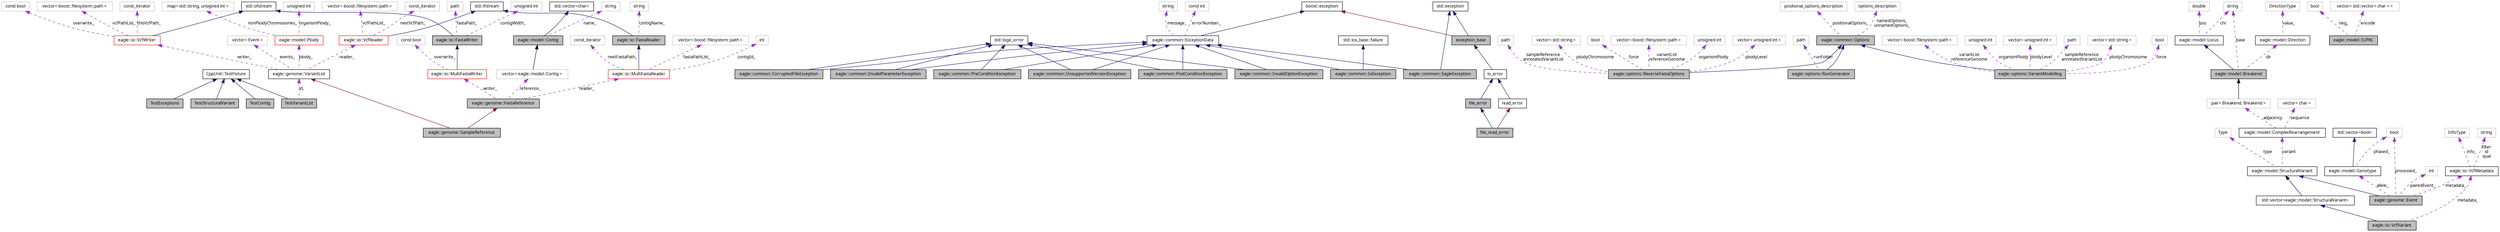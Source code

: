 strict digraph root {
	graph [bb="0,0,5816,544"];
	node [label="\N", fontname="FreeSans.ttf", fontsize=10, shape=record];
	edge [fontname="FreeSans.ttf", fontsize=10, labelfontname="FreeSans.ttf", labelfontsize=10];
	graph [bb="0,0,2966,1480"];
	subgraph G_cc_0 {
		graph [bb=""];
		Node1_0 [label=TestContig, color=black, fillcolor=grey75, fontcolor=black, height="0.30556", pos="1768.5,657", rects="1735.5,646.5,1800.9,667.5", style=filled, width="0.91667"];
		Node2_0 [label="CppUnit::TestFixture", URL="$classCppUnit_1_1TestFixture.html", color=black, height="0.30556", pos="1687.5,727", rects="1632.5,716.5,1741.6,737.5", width="1.5278"];
		Node1_1 [label=TestExceptions, color=black, fillcolor=grey75, fontcolor=black, height="0.30556", pos="1541.5,657", rects="1498,646.5,1584.7,667.5", style=filled, width="1.2083"];
		Node1_2 [label=TestStructuralVariant, color=black, fillcolor=grey75, fontcolor=black, height="0.30556", pos="1660.5,657", rects="1603.5,646.5,1717.1,667.5", style=filled, width="1.5833"];
		Node1_3 [label=TestVariantList, color=black, fillcolor=grey75, fontcolor=black, height="0.30556", pos="1861.5,657", rects="1820,646.5,1902.8,667.5", style=filled, width="1.1528"];
		Node3_3 [label="eagle::genome::VariantList", URL="$classeagle_1_1genome_1_1VariantList.html", color=black, height="0.30556", pos="1861.5,727", rects="1788.5,716.5,1933.9,737.5", width="2.0278"];
		Node1_16 [label="eagle::genome::SampleReference", color=black, fillcolor=grey75, fontcolor=black, height="0.30556", pos="2176.5,587", rects="2084.5,576.5,2267.9,597.5", style=filled, width="2.5556"];
		Node5_3 [label="eagle::io::VcfReader", URL="$classeagle_1_1io_1_1VcfReader.html", color=red, height="0.30556", pos="2015.5,807", rects="1957,796.5,2073.3,817.5", width="1.625"];
		Node6_3 [label="vector\< Event \>", color=grey75, height="0.30556", pos="1737.5,807", rects="1690,796.5,1784.6,817.5", width="1.3194"];
		Node7_3 [label="eagle::model::Ploidy", URL="$classeagle_1_1model_1_1Ploidy.html", color=red, height="0.30556", pos="1861.5,807", rects="1804,796.5,1918.3,817.5", width="1.5972"];
		Node8_3 [label="eagle::io::VcfWriter", URL="$classeagle_1_1io_1_1VcfWriter.html", color=red, height="0.30556", pos="1475.5,807", rects="1420.5,796.5,1529.6,817.5", width="1.5278"];
		Node1_15 [label="eagle::genome::FastaReference", color=black, fillcolor=grey75, fontcolor=black, height="0.30556", pos="2357.5,657", rects="2271.5,646.5,2443,667.5", style=filled, width="2.3889"];
		Node3_15 [label="eagle::io::MultiFastaWriter", URL="$classeagle_1_1io_1_1MultiFastaWriter.html", color=red, height="0.30556", pos="2240.5,727", rects="2170.5,716.5,2309.9,737.5", width="1.9444"];
		Node7_15 [label="vector\< eagle::model::Contig \>", color=grey75, height="0.30556", pos="2414.5,727", rects="2329.5,716.5,2499.2,737.5", width="2.3611"];
		Node8_15 [label="eagle::io::MultiFastaReader", URL="$classeagle_1_1io_1_1MultiFastaReader.html", color=red, height="0.30556", pos="2659.5,727", rects="2586.5,716.5,2732.1,737.5", width="2.0278"];
		Node1_18 [label="eagle::io::FastaReader", color=black, fillcolor=grey75, fontcolor=black, height="0.30556", pos="2659.5,807", rects="2597,796.5,2721.4,817.5", style=filled, width="1.7361"];
		Node2_18 [label="std::ifstream", URL="$classstd_1_1ifstream.html", color=black, height="0.30556", pos="2309.5,887", rects="2270.5,876.5,2348.5,897.5", width="1.0833"];
		Node4_18 [label=string, color=grey75, height="0.30556", pos="2676.5,887", rects="2655,876.5,2697.8,897.5", width="0.59722"];
		Node1_19 [label="eagle::io::FastaWriter", color=black, fillcolor=grey75, fontcolor=black, height="0.30556", pos="2240.5,807", rects="2181.5,796.5,2298.7,817.5", style=filled, width="1.6389"];
		Node2_19 [label="std::ofstream", URL="$classstd_1_1ofstream.html", color=black, height="0.30556", pos="1765.5,887", rects="1724.5,876.5,1805.7,897.5", width="1.1389"];
		Node4_19 [label=path, color=grey75, height="0.30556", pos="2233.5,887", rects="2214.5,876.5,2251.7,897.5", width="0.52778"];
		Node5_19 [label="unsigned int", color=grey75, height="0.30556", pos="2403.5,887", rects="2366.5,876.5,2439.7,897.5", width="1.0278"];
		Node3_20 [label="vector\< boost::filesystem::path \>", color=grey75, height="0.30556", pos="2830.5,807", rects="2740.5,796.5,2919.9,817.5", width="2.5"];
		Node4_20 [label=int, color=grey75, height="0.30556", pos="2952.5,807", rects="2939,796.5,2965.6,817.5", width="0.375"];
		Node5_20 [label=const_iterator, color=grey75, height="0.30556", pos="2537.5,807", rects="2496.5,796.5,2578.5,817.5", width="1.1389"];
		Node4_21 [label="const bool", color=grey75, height="0.30556", pos="2129.5,807", rects="2096.5,796.5,2161.9,817.5", width="0.91667"];
		Node4_23 [label="vector\< boost::filesystem::path \>", color=grey75, height="0.30556", pos="2006.5,887", rects="1916.5,876.5,2095.9,897.5", width="2.5"];
		Node5_23 [label=const_iterator, color=grey75, height="0.30556", pos="2155.5,887", rects="2114.5,876.5,2196.5,897.5", width="1.1389"];
		Node4_25 [label="const bool", color=grey75, height="0.30556", pos="1185.5,887", rects="1152.5,876.5,1217.9,897.5", width="0.91667"];
		Node5_25 [label="vector\< boost::filesystem::path \>", color=grey75, height="0.30556", pos="1326.5,887", rects="1236.5,876.5,1415.9,897.5", width="2.5"];
		Node6_25 [label=const_iterator, color=grey75, height="0.30556", pos="1475.5,887", rects="1434.5,876.5,1516.5,897.5", width="1.1389"];
		Node1_27 [label="eagle::model::Contig", color=black, fillcolor=grey75, fontcolor=black, height="0.30556", pos="2418.5,807", rects="2359.5,796.5,2476.9,817.5", style=filled, width="1.6389"];
		Node2_27 [label="std::vector\<char\>", URL="$classstd_1_1vector.html", color=black, height="0.30556", pos="2511.5,887", rects="2459,876.5,2563.7,897.5", width="1.4583"];
		Node3_27 [label=string, color=grey75, height="0.30556", pos="2604.5,887", rects="2583,876.5,2625.8,897.5", width="0.59722"];
		Node2_30 [label="map\< std::string, unsigned int \>", color=grey75, height="0.30556", pos="1620.5,887", rects="1535,876.5,1705.7,897.5", width="2.375"];
		Node3_30 [label="unsigned int", color=grey75, height="0.30556", pos="1861.5,887", rects="1824.5,876.5,1897.7,897.5", width="1.0278"];
		Node2_0 -> Node1_0 [color=midnightblue, dir=back, pos="s,1698.4,716.83 1706.1,710.38 1722.1,696.96 1744.6,678.07 1757.8,667.03", style=solid];
		Node2_0 -> Node1_1 [color=midnightblue, dir=back, pos="s,1668.1,716.97 1658.9,712.69 1630,699.23 1586.1,678.77 1561,667.07", style=solid];
		Node2_0 -> Node1_2 [color=midnightblue, dir=back, pos="s,1683.9,716.83 1680.1,707.34 1674.9,694.23 1668.2,677.26 1664.1,667.03", style=solid];
		Node2_0 -> Node1_3 [color=midnightblue, dir=back, pos="s,1710.6,716.97 1720.2,713.22 1754.6,699.76 1808,678.92 1838.3,667.07", style=solid];
		Node3_3 -> Node1_3 [color=darkorchid3, dir=back, label=VL, lp="1868,692", pos="s,1861.5,716.83 1861.5,706.56 1861.5,693.56 1861.5,677.06 1861.5,667.03", style=dashed];
		Node3_3 -> Node1_16 [color=firebrick4, dir=back, pos="s,1882.2,716.95 1891.6,712.8 1955.2,684.97 2101.5,620.86 2155.8,597.09", style=solid];
		Node5_3 -> Node3_3 [color=darkorchid3, dir=back, label=reader_, lp="1976,767", pos="s,1997.5,796.9 1988.5,792.31 1957.1,776.41 1906.2,750.63 1879.3,737.04", style=dashed];
		Node6_3 -> Node3_3 [color=darkorchid3, dir=back, label=events_, lp="1833.5,767", pos="s,1752.2,796.75 1760.9,791.31 1786.3,775.33 1826.1,750.3 1847.2,737", style=dashed];
		Node7_3 -> Node3_3 [color=darkorchid3, dir=back, label=ploidy_, lp="1878.5,767", pos="s,1861.5,796.75 1861.5,786.51 1861.5,770.77 1861.5,749.32 1861.5,737.24", style=dashed];
		Node8_3 -> Node3_3 [color=darkorchid3, dir=back, label=writer_, lp="1731,767", pos="s,1520.2,796.98 1530.1,794.96 1607.1,779.41 1745.9,751.36 1817,737", style=dashed];
		Node1_15 -> Node1_16 [color=firebrick4, dir=back, pos="s,2333.5,646.97 2323.9,643.39 2288.1,629.94 2232.3,608.97 2200.6,597.07", style=solid];
		Node3_15 -> Node1_15 [color=darkorchid3, dir=back, label=writer_, lp="2323,692", pos="s,2256.3,716.83 2265.2,711.65 2288.4,698.18 2322.4,678.43 2342,667.03", style=dashed];
		Node7_15 -> Node1_15 [color=darkorchid3, dir=back, label=reference_, lp="2416,692", pos="s,2406.8,716.83 2400.1,708.88 2389,695.58 2374,677.67 2365.1,667.03", style=dashed];
		Node8_15 -> Node1_15 [color=darkorchid3, dir=back, label=reader_, lp="2546,692", pos="s,2619.4,716.97 2609.5,714.74 2550.2,701.39 2452.5,679.38 2397.8,667.07", style=dashed];
		Node1_18 -> Node8_15 [color=midnightblue, dir=back, pos="s,2659.5,796.75 2659.5,786.51 2659.5,770.77 2659.5,749.32 2659.5,737.24", style=solid];
		Node2_18 -> Node5_3 [color=midnightblue, dir=back, pos="s,2284.2,876.93 2274.5,873.47 2238.2,860.59 2183.9,841.64 2162.5,836 2133.2,828.28 2100.2,821.78 2072.8,817", style=solid];
		Node2_18 -> Node1_18 [color=midnightblue, dir=back, pos="s,2348.7,877.41 2358.9,876.03 2458.4,863.54 2489.9,888.87 2581.5,858 2608,849.06 2634.5,829.17 2648.8,817.35", style=solid];
		Node4_18 -> Node1_18 [color=darkorchid3, dir=back, label=contigName_, lp="2702.5,847", pos="s,2674.5,876.75 2672.4,866.97 2668.9,851.19 2664.2,829.43 2661.5,817.24", style=dashed];
		Node1_19 -> Node3_15 [color=midnightblue, dir=back, pos="s,2240.5,796.75 2240.5,786.51 2240.5,770.77 2240.5,749.32 2240.5,737.24", style=solid];
		Node2_19 -> Node8_3 [color=midnightblue, dir=back, pos="s,1732,876.98 1722,874.29 1663.8,858.64 1561.9,831.24 1509.2,817.06", style=solid];
		Node2_19 -> Node1_19 [color=midnightblue, dir=back, pos="s,1806.6,877.28 1816.7,876.17 1907.6,867.48 2095.2,881.85 2166.5,858 2192.4,849.35 2217.7,828.96 2230.9,817.06", style=solid];
		Node4_19 -> Node1_19 [color=darkorchid3, dir=back, label=fastaPath_, lp="2263.5,847", pos="s,2234.3,876.75 2235.2,866.51 2236.7,850.77 2238.6,829.32 2239.7,817.24", style=dashed];
		Node5_19 -> Node1_19 [color=darkorchid3, dir=back, label=contigWidth_, lp="2372.5,847", pos="s,2384.5,876.9 2375.3,872.51 2342.1,856.63 2287.9,830.69 2259.4,817.04", style=dashed];
		Node3_20 -> Node8_15 [color=darkorchid3, dir=back, label=fastaPathList_, lp="2798,767", pos="s,2810.5,796.9 2801.4,792.72 2766.6,776.85 2709.4,750.75 2679.3,737.04", style=dashed];
		Node4_20 -> Node8_15 [color=darkorchid3, dir=back, label=contigId_, lp="2916,767", pos="s,2938.4,798.67 2929.3,794.15 2905.9,782.71 2868.6,765.74 2834.5,756 2814.5,750.29 2767,742.81 2726.4,737.02", style=dashed];
		Node5_20 -> Node8_15 [color=darkorchid3, dir=back, label=nextFastaPath_, lp="2620,767", pos="s,2544.1,796.66 2550.5,788.5 2559.2,777.89 2571.3,764.76 2584.5,756 2596.9,747.77 2612,741.52 2625.4,737.05", style=dashed];
		Node4_21 -> Node3_15 [color=darkorchid3, dir=back, label=overwrite_, lp="2211,767", pos="s,2138.4,796.72 2145.7,789.45 2156.4,779.07 2171.1,765.85 2185.5,756 2196.2,748.68 2209.1,742.03 2219.7,737.04", style=dashed];
		Node4_23 -> Node5_3 [color=darkorchid3, dir=back, label=vcfPathList_, lp="2041.5,847", pos="s,2007.6,876.75 2008.8,866.51 2010.6,850.77 2013,829.32 2014.4,817.24", style=dashed];
		Node5_23 -> Node5_3 [color=darkorchid3, dir=back, label=nextVcfPath_, lp="2130.5,847", pos="s,2133.3,876.88 2124.2,872.63 2115.6,868.42 2106.5,863.43 2098.5,858 2086.6,849.84 2086.5,844.08 2074.5,836 2063.3,828.47 2049.8\
,821.89 2038.5,817", style=dashed];
		Node4_25 -> Node8_3 [color=darkorchid3, dir=back, label=overwrite_, lp="1346,847", pos="s,1206.6,876.85 1215.9,872.97 1243,861.82 1283.8,846.03 1320.5,836 1353,827.14 1390,820.33 1419.7,815.64", style=dashed];
		Node5_25 -> Node8_3 [color=darkorchid3, dir=back, label=vcfPathList_, lp="1442.5,847", pos="s,1341.3,876.88 1350.2,871.55 1367.5,861.2 1391.7,847.18 1413.5,836 1426.8,829.22 1442,822.33 1454,817.08", style=dashed];
		Node6_25 -> Node8_3 [color=darkorchid3, dir=back, label=thisVcfPath_, lp="1505,847", pos="s,1475.5,876.75 1475.5,866.51 1475.5,850.77 1475.5,829.32 1475.5,817.24", style=dashed];
		Node1_27 -> Node7_15 [dir=back, pos="s,2418,796.75 2417.5,786.51 2416.7,770.77 2415.6,749.32 2415,737.24"];
		Node2_27 -> Node1_27 [color=midnightblue, dir=back, pos="s,2505.2,876.62 2499.3,868.36 2491.5,858.08 2480.9,845.34 2469.5,836 2460.3,828.44 2448.7,821.9 2438.9,817.05", style=solid];
		Node3_27 -> Node1_27 [color=darkorchid3, dir=back, label=name_, lp="2560.5,847", pos="s,2585.6,876.9 2576.5,872.57 2554.4,862.16 2522.7,847.6 2494.5,836 2478.1,829.27 2459.4,822.38 2444.7,817.12", style=dashed];
		Node2_30 -> Node7_3 [color=darkorchid3, dir=back, label=nonPloidyChromosomes_, lp="1796,847", pos="s,1638.2,876.91 1647.3,872.47 1670,861.41 1703.8,846.02 1734.5,836 1758.8,828.09 1786.3,821.71 1809.6,817.05", style=dashed];
		Node3_30 -> Node7_3 [color=darkorchid3, dir=back, label=organismPloidy_, lp="1901,847", pos="s,1861.5,876.75 1861.5,866.51 1861.5,850.77 1861.5,829.32 1861.5,817.24", style=dashed];
	}
	subgraph G_cc_1 {
		graph [bb=""];
		Node1_4 [label="eagle::common::CorruptedFileException", color=black, fillcolor=grey75, fontcolor=black, height="0.30556", pos="335.5,367", rects="230.5,356.5,440.36,377.5", style=filled, width="2.9167"];
		Node2_4 [label="std::logic_error", URL="$classstd_1_1logic__error.html", color=black, height="0.30556", pos="681.5,447", rects="637,436.5,725.65,457.5", width="1.2361"];
		Node1_7 [label="eagle::common::InvalidOptionException", color=black, fillcolor=grey75, fontcolor=black, height="0.30556", pos="1299.5,367", rects="1194.5,356.5,1404.4,377.5", style=filled, width="2.9167"];
		Node1_8 [label="eagle::common::InvalidParameterException", color=black, fillcolor=grey75, fontcolor=black, height="0.30556", pos="835.5,367", rects="721.5,356.5,949.11,377.5", style=filled, width="3.1667"];
		Node1_11 [label="eagle::common::PostConditionException", color=black, fillcolor=grey75, fontcolor=black, height="0.30556", pos="105.5,367", rects="0,356.5,210.99,377.5", style=filled, width="2.9306"];
		Node1_12 [label="eagle::common::PreConditionException", color=black, fillcolor=grey75, fontcolor=black, height="0.30556", pos="1071.5,367", rects="967.5,356.5,1174.6,377.5", style=filled, width="2.8889"];
		Node1_13 [label="eagle::common::UnsupportedVersionException", color=black, fillcolor=grey75, fontcolor=black, height="0.30556", pos="581.5,367", rects="459.5,356.5,702.56,377.5", style=filled, width="3.3889"];
		Node3_4 [label="eagle::common::ExceptionData", URL="$classeagle_1_1common_1_1ExceptionData.html", color=black, height="0.30556", pos="1071.5,447", rects="986,436.5,1156.6,457.5", width="2.375"];
		Node1_5 [label="eagle::common::EagleException", color=black, fillcolor=grey75, fontcolor=black, height="0.30556", pos="1685.5,367", rects="1598.5,356.5,1772,377.5", style=filled, width="2.4167"];
		Node1_9 [label="eagle::common::IoException", color=black, fillcolor=grey75, fontcolor=black, height="0.30556", pos="1501.5,367", rects="1423.5,356.5,1578.6,377.5", style=filled, width="2.1667"];
		Node4_4 [label="boost::exception", URL="$classboost_1_1exception.html", color=black, height="0.30556", pos="1400.5,527", rects="1352,516.5,1448.1,537.5", width="1.3472"];
		Node1_38 [label=exception_base, color=black, fillcolor=grey75, fontcolor=black, height="0.30556", pos="1759.5,447", rects="1713.5,436.5,1805.1,457.5", style=filled, width="1.2778"];
		Node5_4 [label="const int", color=grey75, height="0.30556", pos="1107.5,527", rects="1079.5,516.5,1134.7,537.5", width="0.77778"];
		Node6_4 [label=string, color=grey75, height="0.30556", pos="1034.5,527", rects="1013,516.5,1055.8,537.5", width="0.59722"];
		Node2_5 [label="std::exception", URL="$classstd_1_1exception.html", color=black, height="0.30556", pos="1709.5,527", rects="1667.5,516.5,1750.6,537.5", width="1.1667"];
		Node2_9 [label="std::ios_base::failure", URL="$classstd_1_1ios__base_1_1failure.html", color=black, height="0.30556", pos="1501.5,447", rects="1442.5,436.5,1559.8,457.5", width="1.6389"];
		Node2_39 [label=io_error, URL="$structio__error.html", color=black, height="0.30556", pos="1817.5,367", rects="1791,356.5,1843.2,377.5", width="0.73611"];
		Node1_39 [label=file_error, color=black, fillcolor=grey75, fontcolor=black, height="0.30556", pos="1770.5,297", rects="1741,286.5,1799.8,307.5", style=filled, width="0.81944"];
		Node1_40 [label=file_read_error, color=black, fillcolor=grey75, fontcolor=black, height="0.30556", pos="1801.5,227", rects="1758.5,216.5,1844.5,237.5", style=filled, width="1.1944"];
		Node4_40 [label=read_error, URL="$structread__error.html", color=black, height="0.30556", pos="1851.5,297", rects="1818.5,286.5,1884.1,307.5", width="0.91667"];
		Node2_4 -> Node1_4 [color=midnightblue, dir=back, pos="s,641.5,436.98 631.7,434.77 562.5,419.18 438.9,391.3 375.4,377", style=solid];
		Node2_4 -> Node1_7 [color=midnightblue, dir=back, pos="s,726.2,440.36 736.3,439.09 848.2,424.96 1103.4,392.76 1228.1,377.01", style=solid];
		Node2_4 -> Node1_8 [color=midnightblue, dir=back, pos="s,699.5,436.9 708.5,432.31 739.9,416.41 790.8,390.63 817.6,377.04", style=solid];
		Node2_4 -> Node1_11 [color=midnightblue, dir=back, pos="s,636.8,440.41 626.9,439.15 582.8,433.58 519.1,425.45 463.5,418 360.1,404.14 240,387.19 168.5,377.02", style=solid];
		Node2_4 -> Node1_12 [color=midnightblue, dir=back, pos="s,726.2,437.05 736.3,435.04 813.9,419.52 954.4,391.41 1026.4,377.02", style=solid];
		Node2_4 -> Node1_13 [color=midnightblue, dir=back, pos="s,669.6,436.75 661.6,430.46 641.1,414.45 609.8,390.06 593,377", style=solid];
		Node3_4 -> Node1_4 [color=midnightblue, dir=back, pos="s,985.8,438.76 975.4,437.86 914.9,432.58 835.1,425.33 764.5,418 639,404.97 493.2,387.47 407.9,377", style=solid];
		Node3_4 -> Node1_7 [color=midnightblue, dir=back, pos="s,1098.1,436.9 1107.7,433.62 1153.8,417.86 1232.2,391.01 1273.1,377.04", style=solid];
		Node3_4 -> Node1_8 [color=midnightblue, dir=back, pos="s,1044,436.9 1034.3,433.72 986.7,417.97 905.2,391.04 862.9,377.04", style=solid];
		Node3_4 -> Node1_11 [color=midnightblue, dir=back, pos="s,985.7,443.02 975.6,442.62 875,438.62 712.4,430.81 572.5,418 495.3,410.94 476.5,404.56 399.5,396 336.2,388.96 265.1,382.16 208.6\
,377.02", style=solid];
		Node3_4 -> Node1_12 [color=midnightblue, dir=back, pos="s,1071.5,436.75 1071.5,426.51 1071.5,410.77 1071.5,389.32 1071.5,377.24", style=solid];
		Node3_4 -> Node1_13 [color=midnightblue, dir=back, pos="s,1014.8,436.98 1004.8,435.39 907.7,419.93 729.1,391.49 638.1,377", style=solid];
		Node3_4 -> Node1_5 [color=midnightblue, dir=back, pos="s,1146.3,437 1156.5,435.76 1199.6,430.53 1252.9,424.01 1300.5,418 1411.5,404.01 1540.4,387.14 1617.4,377.01", style=solid];
		Node3_4 -> Node1_9 [color=midnightblue, dir=back, pos="s,1121.2,436.98 1131.3,435.15 1216.8,419.64 1372.4,391.42 1451.9,377", style=solid];
		Node4_4 -> Node3_4 [color=midnightblue, dir=back, pos="s,1362.4,516.98 1352.3,514.58 1286.4,498.95 1169.5,471.24 1109.5,457", style=solid];
		Node4_4 -> Node1_38 [color=firebrick4, dir=back, pos="s,1442,516.98 1452.2,514.77 1523.9,499.18 1652.2,471.3 1718.1,457", style=solid];
		Node1_38 -> Node2_39 [color=midnightblue, dir=back, pos="s,1766.4,436.75 1772.6,428.32 1784.4,412.45 1801.3,389.78 1810.6,377.24", style=solid];
		Node5_4 -> Node3_4 [color=darkorchid3, dir=back, label=errorNumber_, lp="1129,487", pos="s,1103.6,516.72 1099.6,507.48 1095.5,498.02 1090.4,486.34 1085.5,476 1082.5,469.7 1079,462.7 1076.3,457.28", style=dashed];
		Node6_4 -> Node3_4 [color=darkorchid3, dir=back, label=message_, lp="1056.5,487", pos="s,1031.3,516.93 1028.9,506.99 1027.1,497.22 1026.6,485.42 1031.5,476 1035.7,467.88 1043.5,461.63 1051.1,457.11", style=dashed];
		Node2_5 -> Node1_5 [color=midnightblue, dir=back, pos="s,1708.1,516.59 1706.5,506.41 1701.3,472.05 1690.7,402.18 1686.9,377.16", style=solid];
		Node2_5 -> Node1_38 [color=midnightblue, dir=back, pos="s,1715.4,516.75 1720.8,508.32 1731,492.45 1745.5,469.78 1753.6,457.24", style=solid];
		Node2_9 -> Node1_9 [color=midnightblue, dir=back, pos="s,1501.5,436.75 1501.5,426.51 1501.5,410.77 1501.5,389.32 1501.5,377.24", style=solid];
		Node2_39 -> Node1_39 [color=midnightblue, dir=back, pos="s,1811.2,356.83 1805.4,348.5 1796.2,335.24 1784,317.56 1776.7,307.03", style=solid];
		Node2_39 -> Node4_40 [color=midnightblue, dir=back, pos="s,1822.1,356.83 1826.6,347.73 1833.2,334.56 1841.8,317.36 1847,307.03", style=solid];
		Node1_39 -> Node1_40 [color=midnightblue, dir=back, pos="s,1774.7,286.83 1778.8,277.73 1784.8,264.56 1792.7,247.36 1797.4,237.03", style=solid];
		Node4_40 -> Node1_40 [color=firebrick4, dir=back, pos="s,1844.8,286.83 1838.6,278.5 1828.9,265.24 1815.9,247.56 1808.1,237.03", style=solid];
	}
	subgraph G_cc_2 {
		graph [bb=""];
		Node1_10 [label="eagle::common::Options", color=black, fillcolor=grey75, fontcolor=black, height="0.30556", pos="2054.5,91", rects="1985.5,80.5,2123.4,101.5", style=filled, width="1.9167"];
		Node1_32 [label="eagle::options::ReverseFastaOptions", color=black, fillcolor=grey75, fontcolor=black, height="0.30556", pos="1585.5,11", rects="1489,0.5,1681.6,21.5", style=filled, width="2.6806"];
		Node1_33 [label="eagle::options::RunGenerator", color=black, fillcolor=grey75, fontcolor=black, height="0.30556", pos="1998.5,11", rects="1919,0.5,2077.3,21.5", style=filled, width="2.2083"];
		Node1_34 [label="eagle::options::VariantModelling", color=black, fillcolor=grey75, fontcolor=black, height="0.30556", pos="2494.5,11", rects="2410,0.5,2578.3,21.5", style=filled, width="2.3472"];
		Node3_10 [label=positional_options_description, color=grey75, height="0.30556", pos="1978.5,171", rects="1899,160.5,2057.3,181.5", width="2.2083"];
		Node4_10 [label=options_description, color=grey75, height="0.30556", pos="2130.5,171", rects="2076.5,160.5,2184.4,181.5", width="1.5"];
		Node3_32 [label=path, color=grey75, height="0.30556", pos="1243.5,91", rects="1224.5,80.5,1261.7,101.5", width="0.52778"];
		Node4_32 [label="vector\< std::string \>", color=grey75, height="0.30556", pos="1363.5,91", rects="1306,80.5,1420.3,101.5", width="1.5972"];
		Node5_32 [label=bool, color=grey75, height="0.30556", pos="1458.5,91", rects="1440.5,80.5,1476.3,101.5", width="0.5"];
		Node6_32 [label="vector\< boost::filesystem::path \>", color=grey75, height="0.30556", pos="1585.5,91", rects="1495.5,80.5,1674.9,101.5", width="2.5"];
		Node7_32 [label="unsigned int", color=grey75, height="0.30556", pos="1730.5,91", rects="1693.5,80.5,1766.7,101.5", width="1.0278"];
		Node8_32 [label="vector\< unsigned int \>", color=grey75, height="0.30556", pos="1848.5,91", rects="1785.5,80.5,1910.9,101.5", width="1.75"];
		Node3_33 [label=path, color=grey75, height="0.30556", pos="1948.5,91", rects="1929.5,80.5,1966.7,101.5", width="0.52778"];
		Node3_34 [label=path, color=grey75, height="0.30556", pos="2594.5,91", rects="2575.5,80.5,2612.7,101.5", width="0.52778"];
		Node4_34 [label="vector\< std::string \>", color=grey75, height="0.30556", pos="2692.5,91", rects="2635,80.5,2749.3,101.5", width="1.5972"];
		Node5_34 [label=bool, color=grey75, height="0.30556", pos="2810.5,91", rects="2792.5,80.5,2828.3,101.5", width="0.5"];
		Node6_34 [label="vector\< boost::filesystem::path \>", color=grey75, height="0.30556", pos="2231.5,91", rects="2141.5,80.5,2320.9,101.5", width="2.5"];
		Node7_34 [label="unsigned int", color=grey75, height="0.30556", pos="2376.5,91", rects="2339.5,80.5,2412.7,101.5", width="1.0278"];
		Node8_34 [label="vector\< unsigned int \>", color=grey75, height="0.30556", pos="2494.5,91", rects="2431.5,80.5,2556.9,101.5", width="1.75"];
		Node1_10 -> Node1_32 [color=midnightblue, dir=back, pos="s,2046.7,80.6 2040,72.73 2028.7,59.81 2013.7,43.75 2005.5,40 1977,26.88 1797.4,18.76 1682.5,14.83", style=solid];
		Node1_10 -> Node1_33 [color=midnightblue, dir=back, pos="s,2052.1,80.81 2049.1,71.11 2045.6,61.22 2040.5,49.27 2033.5,40 2027.9,32.55 2019.8,25.93 2012.9,21", style=solid];
		Node1_10 -> Node1_34 [color=midnightblue, dir=back, pos="s,2087,80.94 2096.9,78.29 2138.7,67.09 2204.6,50.42 2262.5,40 2311,31.27 2365.7,24.52 2409.8,19.84", style=solid];
		Node3_10 -> Node1_10 [color=darkorchid3, dir=back, label=positionalOptions_, lp="2064.5,131", pos="s,1985.5,160.72 1991.7,152.75 1999.6,142.79 2010.2,130.24 2020.5,120 2027.3,113.22 2035.7,106.33 2042.4,101.08", style=dashed];
		Node4_10 -> Node1_10 [color=darkorchid3, dir=back, label="namedOptions_\nunnamedOptions_", lp="2166.5,131", pos="s,2128.5,160.84 2125.6,151.2 2122.1,141 2116.7,128.73 2108.5,120 2100.8,111.76 2090.1,105.52 2080.2,101.04", style=dashed];
		Node3_32 -> Node1_32 [color=darkorchid3, dir=back, label="sampleReference\nannotatedVariantList", lp="1332,51", pos="s,1247.9,80.72 1253.1,71.72 1260,60.55 1270.3,47.1 1283.5,40 1317.9,21.48 1413.7,15.02 1488.3,12.87", style=dashed];
		Node4_32 -> Node1_32 [color=darkorchid3, dir=back, label=ploidyChromosome, lp="1456,51", pos="s,1368.9,80.88 1374.7,72.32 1382.7,61.2 1394.5,47.58 1408.5,40 1423.5,31.87 1458,25.57 1492.7,21.03", style=dashed];
		Node5_32 -> Node1_32 [color=darkorchid3, dir=back, label=force, lp="1550.5,51", pos="s,1473.6,80.75 1482.4,75.31 1508.4,59.33 1549.2,34.3 1570.8,21", style=dashed];
		Node6_32 -> Node1_32 [color=darkorchid3, dir=back, label="variantList\nreferenceGenome", lp="1630,51", pos="s,1585.5,80.75 1585.5,70.51 1585.5,54.77 1585.5,33.32 1585.5,21.24", style=dashed];
		Node7_32 -> Node1_32 [color=darkorchid3, dir=back, label=organismPloidy, lp="1743,51", pos="s,1723.4,80.9 1716.9,73.26 1707.2,62.38 1693.3,48.66 1678.5,40 1663.9,31.49 1646.6,25.35 1630.8,21.04", style=dashed];
		Node8_32 -> Node1_32 [color=darkorchid3, dir=back, label=ploidyLevel, lp="1846,51", pos="s,1839.8,80.85 1832.2,73.6 1819.9,62.24 1802.1,47.8 1783.5,40 1752.1,26.78 1715.6,19.58 1682.6,15.73", style=dashed];
		Node3_33 -> Node1_33 [color=darkorchid3, dir=back, label=runFolder, lp="2002.5,51", pos="s,1954.4,80.75 1959.8,72.32 1970,56.45 1984.5,33.78 1992.6,21.24", style=dashed];
		Node3_34 -> Node1_34 [color=darkorchid3, dir=back, label="sampleReference\nannotatedVariantList", lp="2622,51", pos="s,2588.2,80.92 2582.2,72.92 2574.1,62.48 2562.7,49.37 2550.5,40 2540.5,32.31 2528.1,25.83 2517.5,21.06", style=dashed];
		Node4_34 -> Node1_34 [color=darkorchid3, dir=back, label=ploidyChromosome, lp="2734,51", pos="s,2691.2,81 2688.9,71.18 2685.8,60.4 2680.3,47.56 2670.5,40 2655.9,28.76 2616.9,21.92 2579.2,17.81", style=dashed];
		Node5_34 -> Node1_34 [color=darkorchid3, dir=back, label=force, lp="2815.5,51", pos="s,2808.7,80.84 2805.9,70.9 2802.2,60.02 2795.9,47.17 2785.5,40 2753,17.7 2652.9,12.15 2579.1,11.24", style=dashed];
		Node6_34 -> Node1_34 [color=darkorchid3, dir=back, label="variantList\nreferenceGenome", lp="2348,51", pos="s,2241.3,80.89 2249.1,74.31 2262.9,62.89 2283.1,48.06 2303.5,40 2336.9,26.82 2375.7,19.77 2409.6,16.02", style=dashed];
		Node7_34 -> Node1_34 [color=darkorchid3, dir=back, label=organismPloidy, lp="2454,51", pos="s,2381.8,80.99 2387.4,72.45 2394.7,61.8 2405.3,48.63 2417.5,40 2429.3,31.61 2444,25.46 2457.3,21.1", style=dashed];
		Node8_34 -> Node1_34 [color=darkorchid3, dir=back, label=ploidyLevel, lp="2522,51", pos="s,2494.5,80.75 2494.5,70.51 2494.5,54.77 2494.5,33.32 2494.5,21.24", style=dashed];
	}
	subgraph G_cc_3 {
		graph [bb=""];
		Node1_14 [label="eagle::genome::Event", color=black, fillcolor=grey75, fontcolor=black, height="0.30556", pos="883.5,1007", rects="821,996.5,945.2,1017.5", style=filled, width="1.7361"];
		Node2_14 [label="eagle::model::StructuralVariant", URL="$classeagle_1_1model_1_1StructuralVariant.html", color=black, height="0.30556", pos="612.5,1077", rects="529.5,1066.5,695.12,1087.5", width="2.3056"];
		Node2_24 [label="std::vector\<eagle::model::StructuralVariant\>", URL="$classstd_1_1vector.html", color=black, height="0.30556", pos="649.5,1007", rects="532.5,996.5,765.62,1017.5", width="3.25"];
		Node3_14 [label=Type, color=grey75, height="0.30556", pos="471.5,1169", rects="452.5,1158.5,490.05,1179.5", width="0.52778"];
		Node4_14 [label="eagle::model::ComplexRearrangement", URL="$structeagle_1_1model_1_1ComplexRearrangement.html", color=black, height="0.30556", pos="612.5,1169", rects="509.5,1158.5,715.45,1179.5", width="2.8611"];
		Node12_14 [label="pair\< Breakend, Breakend \>", color=grey75, height="0.30556", pos="511.5,1239", rects="436,1228.5,586.45,1249.5", width="2.0972"];
		Node13_14 [label="vector\< char \>", color=grey75, height="0.30556", pos="650.5,1239", rects="605.5,1228.5,694.97,1249.5", width="1.25"];
		Node5_14 [label="eagle::model::Genotype", URL="$classeagle_1_1model_1_1Genotype.html", color=black, height="0.30556", pos="780.5,1077", rects="713.5,1066.5,846.59,1087.5", width="1.8611"];
		Node6_14 [label="std::vector\<bool\>", URL="$classstd_1_1vector.html", color=black, height="0.30556", pos="785.5,1169", rects="733.5,1158.5,836.77,1179.5", width="1.4444"];
		Node7_14 [label=bool, color=grey75, height="0.30556", pos="879.5,1169", rects="861.5,1158.5,897.28,1179.5", width="0.5"];
		Node8_14 [label=int, color=grey75, height="0.30556", pos="971.5,1077", rects="958,1066.5,984.56,1087.5", width="0.375"];
		Node9_14 [label="eagle::io::VcfMetadata", URL="$classeagle_1_1io_1_1VcfMetadata.html", color=black, height="0.30556", pos="1067.5,1077", rects="1004.5,1066.5,1129.7,1087.5", width="1.75"];
		Node1_24 [label="eagle::io::VcfVariant", color=black, fillcolor=grey75, fontcolor=black, height="0.30556", pos="957.5,947", rects="900,936.5,1015,957.5", style=filled, width="1.5972"];
		Node10_14 [label=InfoType, color=grey75, height="0.30556", pos="1032.5,1169", rects="1004,1158.5,1060.2,1179.5", width="0.79167"];
		Node11_14 [label=string, color=grey75, height="0.30556", pos="1101.5,1169", rects="1080,1158.5,1122.8,1179.5", width="0.59722"];
		Node1_26 [label="eagle::model::Breakend", color=black, fillcolor=grey75, fontcolor=black, height="0.30556", pos="511.5,1309", rects="445.5,1298.5,577.02,1319.5", style=filled, width="1.8333"];
		Node2_26 [label="eagle::model::Locus", URL="$structeagle_1_1model_1_1Locus.html", color=black, height="0.30556", pos="417.5,1389", rects="360,1378.5,474.65,1399.5", width="1.5972"];
		Node5_26 [label=double, color=grey75, height="0.30556", pos="417.5,1469", rects="393.5,1458.5,440.72,1479.5", width="0.66667"];
		Node3_26 [label=string, color=grey75, height="0.30556", pos="496.5,1469", rects="475,1458.5,517.78,1479.5", width="0.59722"];
		Node4_26 [label="eagle::model::Direction", URL="$structeagle_1_1model_1_1Direction.html", color=black, height="0.30556", pos="618.5,1389", rects="553.5,1378.5,683.47,1399.5", width="1.8056"];
		Node6_26 [label=DirectionType, color=grey75, height="0.30556", pos="618.5,1469", rects="578,1458.5,658.31,1479.5", width="1.125"];
		Node2_14 -> Node1_14 [color=midnightblue, dir=back, pos="s,648.5,1067 658.4,1064.5 711.7,1051.1 798.6,1029.3 847.4,1017.1", style=solid];
		Node2_14 -> Node2_24 [dir=back, pos="s,617.5,1066.8 622.4,1057.7 629.6,1044.6 639,1027.4 644.6,1017"];
		Node2_24 -> Node1_24 [color=midnightblue, dir=back, pos="s,697.6,996.94 707.8,995.02 766.2,984.03 855,967.3 909.5,957.05", style=solid];
		Node3_14 -> Node2_14 [color=darkorchid3, dir=back, label=type, lp="578.5,1123", pos="s,485.8,1158.9 494.5,1153.3 523.9,1134.5 573.8,1102.7 598.2,1087.2", style=dashed];
		Node4_14 -> Node2_14 [color=darkorchid3, dir=back, label=variant, lp="629.5,1123", pos="s,612.5,1158.7 612.5,1148.5 612.5,1129.5 612.5,1101.4 612.5,1087.1", style=dashed];
		Node12_14 -> Node4_14 [color=darkorchid3, dir=back, label=adjacency, lp="594,1204", pos="s,525.1,1228.8 533.6,1223.1 553.6,1209.7 582.4,1190.3 599.1,1179", style=dashed];
		Node13_14 -> Node4_14 [color=darkorchid3, dir=back, label=sequence, lp="658.5,1204", pos="s,645.4,1228.8 640.3,1219.7 632.9,1206.6 623.3,1189.4 617.5,1179", style=dashed];
		Node5_14 -> Node1_14 [color=darkorchid3, dir=back, label=allele_, lp="854,1042", pos="s,793.3,1066.9 801.7,1061 812.6,1053.4 826.2,1044.1 838.5,1036 848.4,1029.5 859.6,1022.5 868.4,1017.2", style=dashed];
		Node6_14 -> Node5_14 [color=midnightblue, dir=back, pos="s,785,1158.7 784.4,1148.5 783.4,1129.5 781.8,1101.4 781,1087.1", style=solid];
		Node7_14 -> Node1_14 [color=darkorchid3, dir=back, label=processed_, lp="910.5,1077", pos="s,879.7,1158.9 880,1148.8 880.8,1114.2 882.6,1042.9 883.3,1017.4", style=dashed];
		Node7_14 -> Node5_14 [color=darkorchid3, dir=back, label=phased_, lp="849,1123", pos="s,860.9,1160.1 851.8,1155.5 843.9,1151.2 835.5,1145.9 828.5,1140 810.1,1124.3 794.1,1100.4 786,1087.4", style=dashed];
		Node8_14 -> Node1_14 [color=darkorchid3, dir=back, label=pairedEvent_, lp="949,1042", pos="s,957.3,1070.5 948,1066.2 938,1061.5 926.7,1055.3 917.5,1048 906.2,1039 895.9,1025.9 889.7,1017.2", style=dashed];
		Node9_14 -> Node1_14 [color=darkorchid3, dir=back, label=metadata_, lp="1029.5,1042", pos="s,1045.7,1066.9 1036.5,1062.9 1025.9,1058.4 1014.1,1053.1 1003.5,1048 993.1,1043 991.2,1040.3 980.5,1036 961.5,1028.4 939.6,1021.9\
 921.4,1017.1", style=dashed];
		Node9_14 -> Node1_24 [color=darkorchid3, dir=back, label=metadata_, lp="1067.5,1007", pos="s,1066.2,1066.8 1064,1056.8 1062.2,1049.9 1059.5,1042.3 1055.5,1036 1033.3,1001 993.5,971.53 972.1,957.23", style=dashed];
		Node10_14 -> Node9_14 [color=darkorchid3, dir=back, label=info_, lp="1062.5,1123", pos="s,1034.3,1158.9 1036.6,1149.1 1039.7,1136.6 1044.4,1120 1050.5,1106 1053.4,1099.3 1057.7,1092.3 1061.2,1087", style=dashed];
		Node11_14 -> Node9_14 [color=darkorchid3, dir=back, label="filter\nid\nqual", lp="1102.5,1123", pos="s,1098,1158.7 1094.4,1149.3 1087.2,1130.3 1076.4,1101.6 1070.9,1087.1", style=dashed];
		Node1_26 -> Node12_14 [dir=back, pos="s,511.5,1298.8 511.5,1288.6 511.5,1275.6 511.5,1259.1 511.5,1249"];
		Node2_26 -> Node1_26 [color=midnightblue, dir=back, pos="s,428.7,1378.8 436.5,1372.2 455.8,1356.2 485,1332 500.7,1319", style=solid];
		Node5_26 -> Node2_26 [color=darkorchid3, dir=back, label=pos, lp="426.5,1429", pos="s,417.5,1458.8 417.5,1448.5 417.5,1432.8 417.5,1411.3 417.5,1399.2", style=dashed];
		Node3_26 -> Node1_26 [color=darkorchid3, dir=back, label=base, lp="517.5,1389", pos="s,497.4,1458.6 498.4,1448.4 501.6,1414 508.3,1344.2 510.6,1319.2", style=dashed];
		Node3_26 -> Node2_26 [color=darkorchid3, dir=back, label=chr, lp="474.5,1429", pos="s,487.1,1458.8 479.9,1451.6 463.8,1435.7 439.9,1412.1 426.9,1399.2", style=dashed];
		Node4_26 -> Node1_26 [color=darkorchid3, dir=back, label=dir, lp="585,1349", pos="s,605.8,1378.8 597.5,1372.7 575.5,1356.7 541.8,1332.1 523.8,1319", style=dashed];
		Node6_26 -> Node4_26 [color=darkorchid3, dir=back, label=value_, lp="634.5,1429", pos="s,618.5,1458.8 618.5,1448.5 618.5,1432.8 618.5,1411.3 618.5,1399.2", style=dashed];
	}
	subgraph G_cc_4 {
		graph [bb=""];
		Node1_29 [label="eagle::model::IUPAC", color=black, fillcolor=grey75, fontcolor=black, height="0.30556", pos="1046.5,155", rects="989,144.5,1103.2,165.5", style=filled, width="1.5972"];
		Node2_29 [label=bool, color=grey75, height="0.30556", pos="954.5,235", rects="936.5,224.5,972.28,245.5", width="0.5"];
		Node3_29 [label="vector\< std::vector\< char \> \>", color=grey75, height="0.30556", pos="1073.5,235", rects="991.5,224.5,1155.5,245.5", width="2.2778"];
		Node2_29 -> Node1_29 [color=darkorchid3, dir=back, label=neg_, lp="1023.5,195", pos="s,965.4,224.75 973.1,218.24 992,202.24 1020.5,178 1035.9,165", style=dashed];
		Node3_29 -> Node1_29 [color=darkorchid3, dir=back, label=encode, lp="1082,195", pos="s,1070.3,224.75 1066.9,214.97 1061.4,199.19 1053.9,177.43 1049.7,165.24", style=dashed];
	}
}
